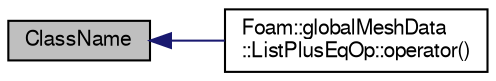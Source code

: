 digraph "ClassName"
{
  bgcolor="transparent";
  edge [fontname="FreeSans",fontsize="10",labelfontname="FreeSans",labelfontsize="10"];
  node [fontname="FreeSans",fontsize="10",shape=record];
  rankdir="LR";
  Node166 [label="ClassName",height=0.2,width=0.4,color="black", fillcolor="grey75", style="filled", fontcolor="black"];
  Node166 -> Node167 [dir="back",color="midnightblue",fontsize="10",style="solid",fontname="FreeSans"];
  Node167 [label="Foam::globalMeshData\l::ListPlusEqOp::operator()",height=0.2,width=0.4,color="black",URL="$a27338.html#a01862be47ab4909fe7ca306a60a0b067"];
}
